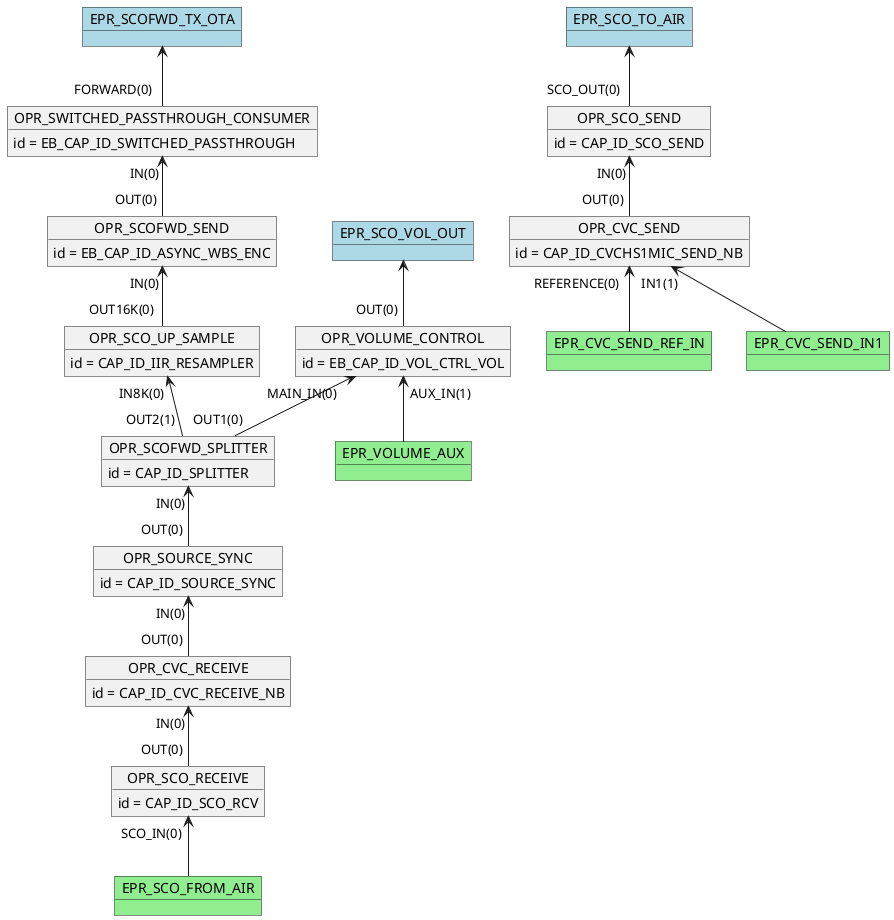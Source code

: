 @startuml

    object OPR_SCO_RECEIVE
    OPR_SCO_RECEIVE : id = CAP_ID_SCO_RCV
    object OPR_SCO_SEND
    OPR_SCO_SEND : id = CAP_ID_SCO_SEND
    object OPR_CVC_RECEIVE
    OPR_CVC_RECEIVE : id = CAP_ID_CVC_RECEIVE_NB
    object OPR_SCOFWD_SPLITTER
    OPR_SCOFWD_SPLITTER : id = CAP_ID_SPLITTER
    object OPR_SWITCHED_PASSTHROUGH_CONSUMER
    OPR_SWITCHED_PASSTHROUGH_CONSUMER : id = EB_CAP_ID_SWITCHED_PASSTHROUGH
    object OPR_SCOFWD_SEND
    OPR_SCOFWD_SEND : id = EB_CAP_ID_ASYNC_WBS_ENC
    object OPR_CVC_SEND
    OPR_CVC_SEND : id = CAP_ID_CVCHS1MIC_SEND_NB
    object OPR_SCO_UP_SAMPLE
    OPR_SCO_UP_SAMPLE : id = CAP_ID_IIR_RESAMPLER
    object OPR_SOURCE_SYNC
    OPR_SOURCE_SYNC : id = CAP_ID_SOURCE_SYNC
    object OPR_VOLUME_CONTROL
    OPR_VOLUME_CONTROL : id = EB_CAP_ID_VOL_CTRL_VOL
    OPR_CVC_RECEIVE "IN(0)"<-- "OUT(0)" OPR_SCO_RECEIVE
    OPR_SOURCE_SYNC "IN(0)"<-- "OUT(0)" OPR_CVC_RECEIVE
    OPR_SCOFWD_SPLITTER "IN(0)"<-- "OUT(0)" OPR_SOURCE_SYNC
    OPR_VOLUME_CONTROL "MAIN_IN(0)"<-- "OUT1(0)" OPR_SCOFWD_SPLITTER
    OPR_SCO_UP_SAMPLE "IN8K(0)"<-- "OUT2(1)" OPR_SCOFWD_SPLITTER
    OPR_SCOFWD_SEND "IN(0)"<-- "OUT16K(0)" OPR_SCO_UP_SAMPLE
    OPR_SWITCHED_PASSTHROUGH_CONSUMER "IN(0)"<-- "OUT(0)" OPR_SCOFWD_SEND
    OPR_SCO_SEND "IN(0)"<-- "OUT(0)" OPR_CVC_SEND
    object EPR_SCO_FROM_AIR #lightgreen
    OPR_SCO_RECEIVE "SCO_IN(0)" <-- EPR_SCO_FROM_AIR
    object EPR_VOLUME_AUX #lightgreen
    OPR_VOLUME_CONTROL "AUX_IN(1)" <-- EPR_VOLUME_AUX
    object EPR_CVC_SEND_REF_IN #lightgreen
    OPR_CVC_SEND "REFERENCE(0)" <-- EPR_CVC_SEND_REF_IN
    object EPR_CVC_SEND_IN1 #lightgreen
    OPR_CVC_SEND "IN1(1)" <-- EPR_CVC_SEND_IN1
    object EPR_SCO_TO_AIR #lightblue
    EPR_SCO_TO_AIR <-- "SCO_OUT(0)" OPR_SCO_SEND
    object EPR_SCOFWD_TX_OTA #lightblue
    EPR_SCOFWD_TX_OTA <-- "FORWARD(0)" OPR_SWITCHED_PASSTHROUGH_CONSUMER
    object EPR_SCO_VOL_OUT #lightblue
    EPR_SCO_VOL_OUT <-- "OUT(0)" OPR_VOLUME_CONTROL
@enduml
